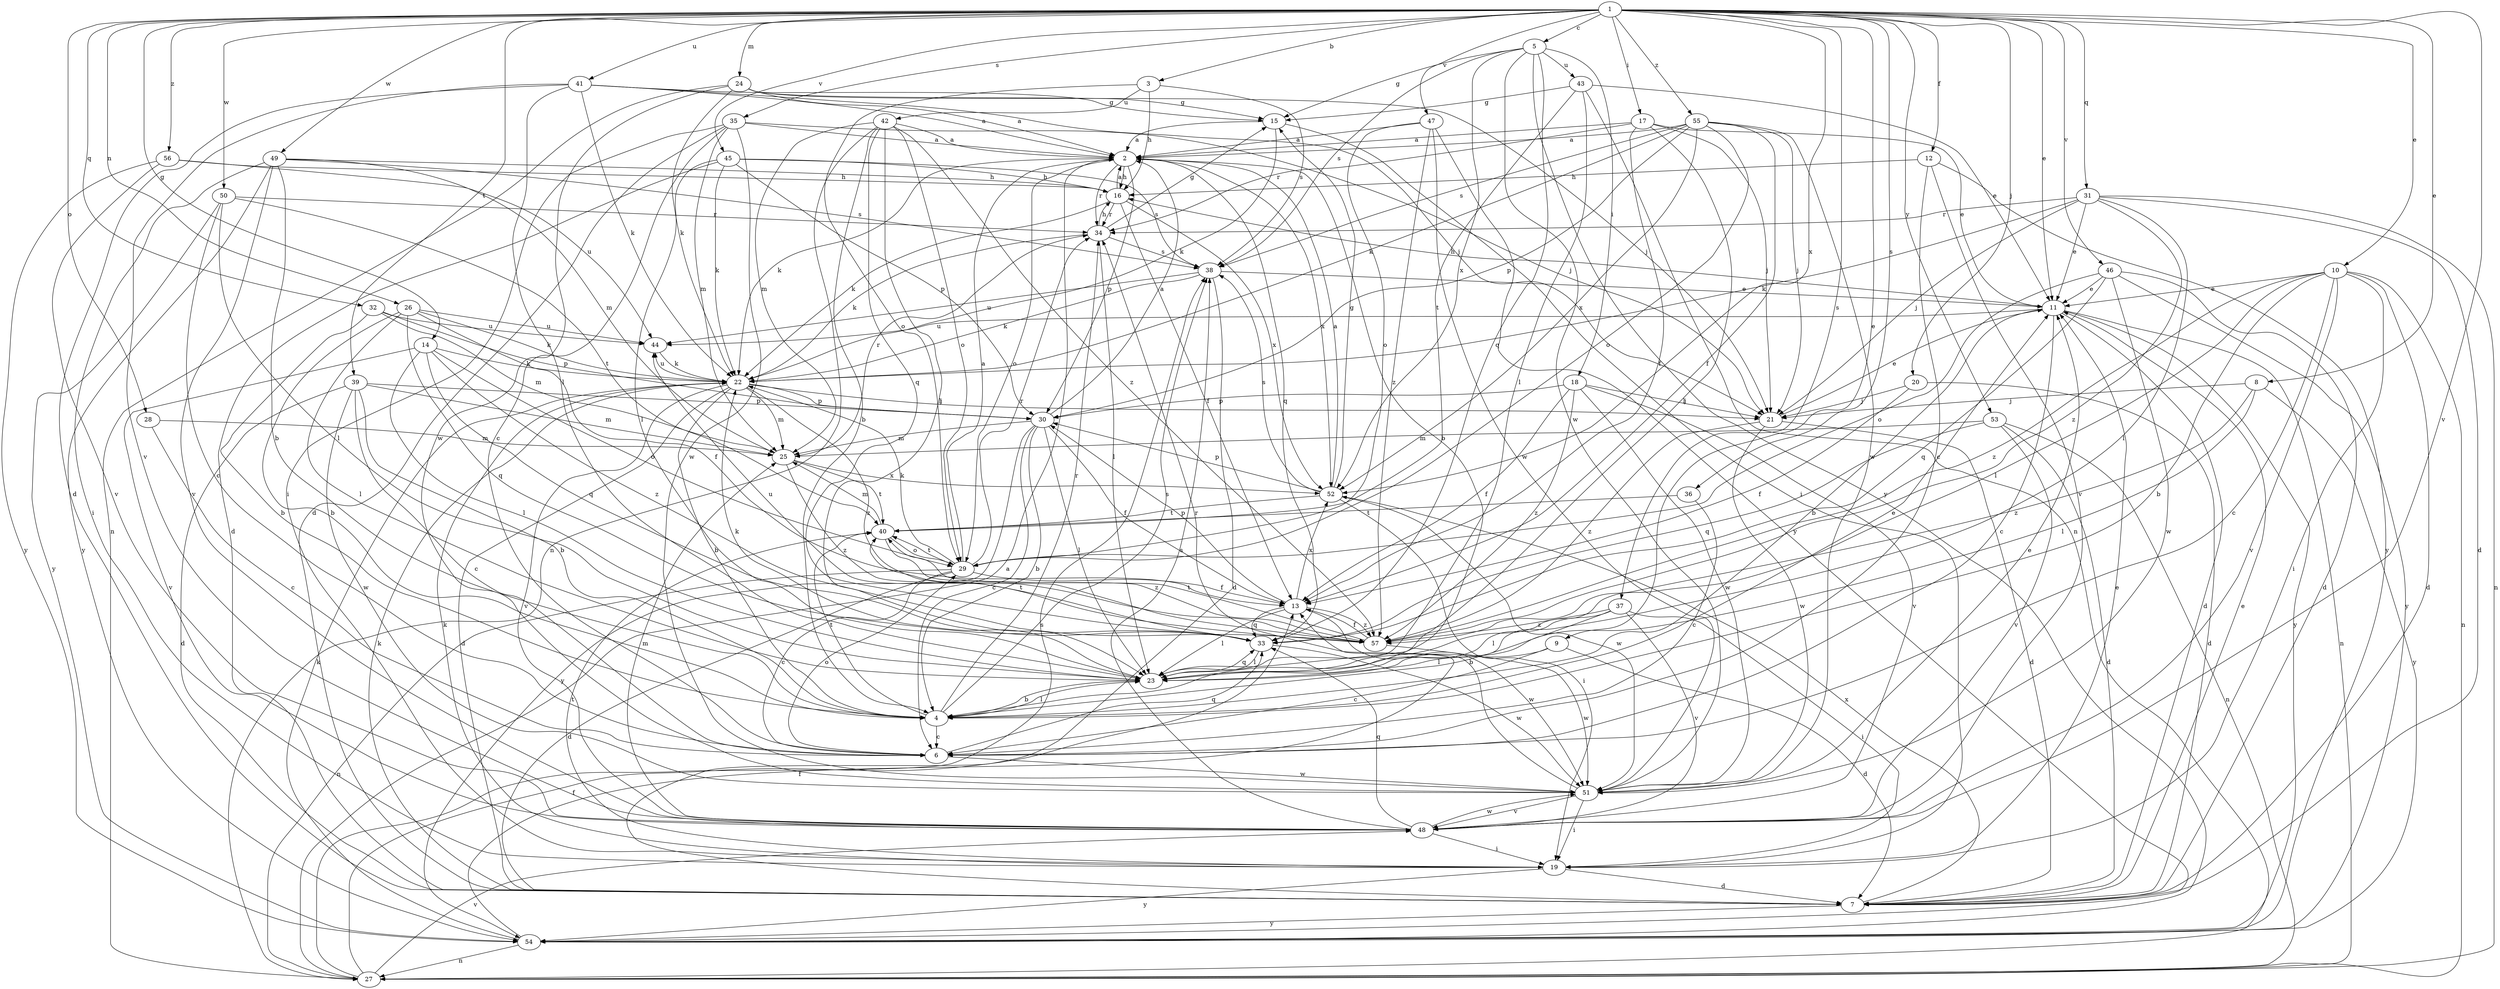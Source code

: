 strict digraph  {
	15 -> 2 [label=a];
	16 -> 2 [label=a];
	17 -> 2 [label=a];
	24 -> 2 [label=a];
	27 -> 2 [label=a];
	29 -> 2 [label=a];
	30 -> 2 [label=a];
	35 -> 2 [label=a];
	41 -> 2 [label=a];
	42 -> 2 [label=a];
	47 -> 2 [label=a];
	52 -> 2 [label=a];
	55 -> 2 [label=a];
	1 -> 3 [label=b];
	2 -> 4 [label=b];
	10 -> 4 [label=b];
	11 -> 4 [label=b];
	22 -> 4 [label=b];
	23 -> 4 [label=b];
	26 -> 4 [label=b];
	30 -> 4 [label=b];
	32 -> 4 [label=b];
	37 -> 4 [label=b];
	39 -> 4 [label=b];
	42 -> 4 [label=b];
	49 -> 4 [label=b];
	1 -> 5 [label=c];
	4 -> 6 [label=c];
	9 -> 6 [label=c];
	10 -> 6 [label=c];
	11 -> 6 [label=c];
	12 -> 6 [label=c];
	28 -> 6 [label=c];
	29 -> 6 [label=c];
	30 -> 6 [label=c];
	35 -> 6 [label=c];
	36 -> 6 [label=c];
	39 -> 6 [label=c];
	50 -> 6 [label=c];
	9 -> 7 [label=d];
	10 -> 7 [label=d];
	11 -> 7 [label=d];
	19 -> 7 [label=d];
	20 -> 7 [label=d];
	21 -> 7 [label=d];
	22 -> 7 [label=d];
	29 -> 7 [label=d];
	31 -> 7 [label=d];
	35 -> 7 [label=d];
	38 -> 7 [label=d];
	39 -> 7 [label=d];
	41 -> 7 [label=d];
	45 -> 7 [label=d];
	46 -> 7 [label=d];
	53 -> 7 [label=d];
	1 -> 8 [label=e];
	1 -> 9 [label=e];
	1 -> 10 [label=e];
	1 -> 11 [label=e];
	4 -> 11 [label=e];
	7 -> 11 [label=e];
	10 -> 11 [label=e];
	17 -> 11 [label=e];
	19 -> 11 [label=e];
	21 -> 11 [label=e];
	31 -> 11 [label=e];
	38 -> 11 [label=e];
	43 -> 11 [label=e];
	46 -> 11 [label=e];
	51 -> 11 [label=e];
	1 -> 12 [label=f];
	16 -> 13 [label=f];
	17 -> 13 [label=f];
	18 -> 13 [label=f];
	20 -> 13 [label=f];
	26 -> 13 [label=f];
	27 -> 13 [label=f];
	29 -> 13 [label=f];
	30 -> 13 [label=f];
	54 -> 13 [label=f];
	55 -> 13 [label=f];
	57 -> 13 [label=f];
	1 -> 14 [label=g];
	5 -> 15 [label=g];
	24 -> 15 [label=g];
	34 -> 15 [label=g];
	41 -> 15 [label=g];
	43 -> 15 [label=g];
	52 -> 15 [label=g];
	2 -> 16 [label=h];
	3 -> 16 [label=h];
	11 -> 16 [label=h];
	12 -> 16 [label=h];
	34 -> 16 [label=h];
	45 -> 16 [label=h];
	49 -> 16 [label=h];
	56 -> 16 [label=h];
	1 -> 17 [label=i];
	5 -> 18 [label=i];
	10 -> 19 [label=i];
	15 -> 19 [label=i];
	35 -> 19 [label=i];
	37 -> 19 [label=i];
	48 -> 19 [label=i];
	49 -> 19 [label=i];
	51 -> 19 [label=i];
	52 -> 19 [label=i];
	1 -> 20 [label=j];
	8 -> 21 [label=j];
	17 -> 21 [label=j];
	18 -> 21 [label=j];
	20 -> 21 [label=j];
	22 -> 21 [label=j];
	24 -> 21 [label=j];
	31 -> 21 [label=j];
	35 -> 21 [label=j];
	41 -> 21 [label=j];
	55 -> 21 [label=j];
	2 -> 22 [label=k];
	7 -> 22 [label=k];
	14 -> 22 [label=k];
	15 -> 22 [label=k];
	16 -> 22 [label=k];
	19 -> 22 [label=k];
	23 -> 22 [label=k];
	24 -> 22 [label=k];
	26 -> 22 [label=k];
	29 -> 22 [label=k];
	31 -> 22 [label=k];
	34 -> 22 [label=k];
	38 -> 22 [label=k];
	41 -> 22 [label=k];
	44 -> 22 [label=k];
	45 -> 22 [label=k];
	54 -> 22 [label=k];
	55 -> 22 [label=k];
	4 -> 23 [label=l];
	8 -> 23 [label=l];
	9 -> 23 [label=l];
	10 -> 23 [label=l];
	13 -> 23 [label=l];
	14 -> 23 [label=l];
	17 -> 23 [label=l];
	26 -> 23 [label=l];
	30 -> 23 [label=l];
	31 -> 23 [label=l];
	33 -> 23 [label=l];
	34 -> 23 [label=l];
	37 -> 23 [label=l];
	41 -> 23 [label=l];
	42 -> 23 [label=l];
	43 -> 23 [label=l];
	45 -> 23 [label=l];
	50 -> 23 [label=l];
	1 -> 24 [label=m];
	22 -> 25 [label=m];
	28 -> 25 [label=m];
	30 -> 25 [label=m];
	32 -> 25 [label=m];
	35 -> 25 [label=m];
	39 -> 25 [label=m];
	40 -> 25 [label=m];
	42 -> 25 [label=m];
	48 -> 25 [label=m];
	49 -> 25 [label=m];
	53 -> 25 [label=m];
	1 -> 26 [label=n];
	10 -> 27 [label=n];
	11 -> 27 [label=n];
	24 -> 27 [label=n];
	29 -> 27 [label=n];
	31 -> 27 [label=n];
	42 -> 27 [label=n];
	43 -> 27 [label=n];
	53 -> 27 [label=n];
	54 -> 27 [label=n];
	1 -> 28 [label=o];
	2 -> 29 [label=o];
	3 -> 29 [label=o];
	6 -> 29 [label=o];
	14 -> 29 [label=o];
	40 -> 29 [label=o];
	42 -> 29 [label=o];
	46 -> 29 [label=o];
	47 -> 29 [label=o];
	55 -> 29 [label=o];
	2 -> 30 [label=p];
	13 -> 30 [label=p];
	18 -> 30 [label=p];
	22 -> 30 [label=p];
	32 -> 30 [label=p];
	39 -> 30 [label=p];
	45 -> 30 [label=p];
	52 -> 30 [label=p];
	55 -> 30 [label=p];
	1 -> 31 [label=q];
	1 -> 32 [label=q];
	2 -> 33 [label=q];
	5 -> 33 [label=q];
	6 -> 33 [label=q];
	13 -> 33 [label=q];
	14 -> 33 [label=q];
	23 -> 33 [label=q];
	26 -> 33 [label=q];
	42 -> 33 [label=q];
	46 -> 33 [label=q];
	48 -> 33 [label=q];
	53 -> 33 [label=q];
	2 -> 34 [label=r];
	4 -> 34 [label=r];
	16 -> 34 [label=r];
	17 -> 34 [label=r];
	25 -> 34 [label=r];
	29 -> 34 [label=r];
	31 -> 34 [label=r];
	50 -> 34 [label=r];
	51 -> 34 [label=r];
	1 -> 35 [label=s];
	1 -> 36 [label=s];
	1 -> 37 [label=s];
	3 -> 38 [label=s];
	4 -> 38 [label=s];
	5 -> 38 [label=s];
	27 -> 38 [label=s];
	34 -> 38 [label=s];
	45 -> 38 [label=s];
	48 -> 38 [label=s];
	49 -> 38 [label=s];
	52 -> 38 [label=s];
	55 -> 38 [label=s];
	1 -> 39 [label=t];
	4 -> 40 [label=t];
	19 -> 40 [label=t];
	25 -> 40 [label=t];
	29 -> 40 [label=t];
	33 -> 40 [label=t];
	36 -> 40 [label=t];
	43 -> 40 [label=t];
	50 -> 40 [label=t];
	52 -> 40 [label=t];
	57 -> 40 [label=t];
	1 -> 41 [label=u];
	3 -> 42 [label=u];
	5 -> 43 [label=u];
	11 -> 44 [label=u];
	22 -> 44 [label=u];
	26 -> 44 [label=u];
	32 -> 44 [label=u];
	38 -> 44 [label=u];
	56 -> 44 [label=u];
	57 -> 44 [label=u];
	1 -> 45 [label=v];
	1 -> 46 [label=v];
	1 -> 47 [label=v];
	1 -> 48 [label=v];
	10 -> 48 [label=v];
	12 -> 48 [label=v];
	14 -> 48 [label=v];
	18 -> 48 [label=v];
	22 -> 48 [label=v];
	27 -> 48 [label=v];
	37 -> 48 [label=v];
	41 -> 48 [label=v];
	49 -> 48 [label=v];
	51 -> 48 [label=v];
	53 -> 48 [label=v];
	56 -> 48 [label=v];
	1 -> 49 [label=w];
	1 -> 50 [label=w];
	5 -> 51 [label=w];
	6 -> 51 [label=w];
	13 -> 51 [label=w];
	18 -> 51 [label=w];
	21 -> 51 [label=w];
	24 -> 51 [label=w];
	33 -> 51 [label=w];
	35 -> 51 [label=w];
	39 -> 51 [label=w];
	46 -> 51 [label=w];
	47 -> 51 [label=w];
	48 -> 51 [label=w];
	52 -> 51 [label=w];
	55 -> 51 [label=w];
	57 -> 51 [label=w];
	1 -> 52 [label=x];
	2 -> 52 [label=x];
	5 -> 52 [label=x];
	7 -> 52 [label=x];
	13 -> 52 [label=x];
	16 -> 52 [label=x];
	25 -> 52 [label=x];
	55 -> 52 [label=x];
	1 -> 53 [label=y];
	5 -> 54 [label=y];
	7 -> 54 [label=y];
	8 -> 54 [label=y];
	11 -> 54 [label=y];
	12 -> 54 [label=y];
	19 -> 54 [label=y];
	30 -> 54 [label=y];
	46 -> 54 [label=y];
	47 -> 54 [label=y];
	49 -> 54 [label=y];
	50 -> 54 [label=y];
	56 -> 54 [label=y];
	1 -> 55 [label=z];
	1 -> 56 [label=z];
	8 -> 57 [label=z];
	10 -> 57 [label=z];
	13 -> 57 [label=z];
	14 -> 57 [label=z];
	18 -> 57 [label=z];
	21 -> 57 [label=z];
	22 -> 57 [label=z];
	25 -> 57 [label=z];
	31 -> 57 [label=z];
	37 -> 57 [label=z];
	40 -> 57 [label=z];
	42 -> 57 [label=z];
	47 -> 57 [label=z];
}
